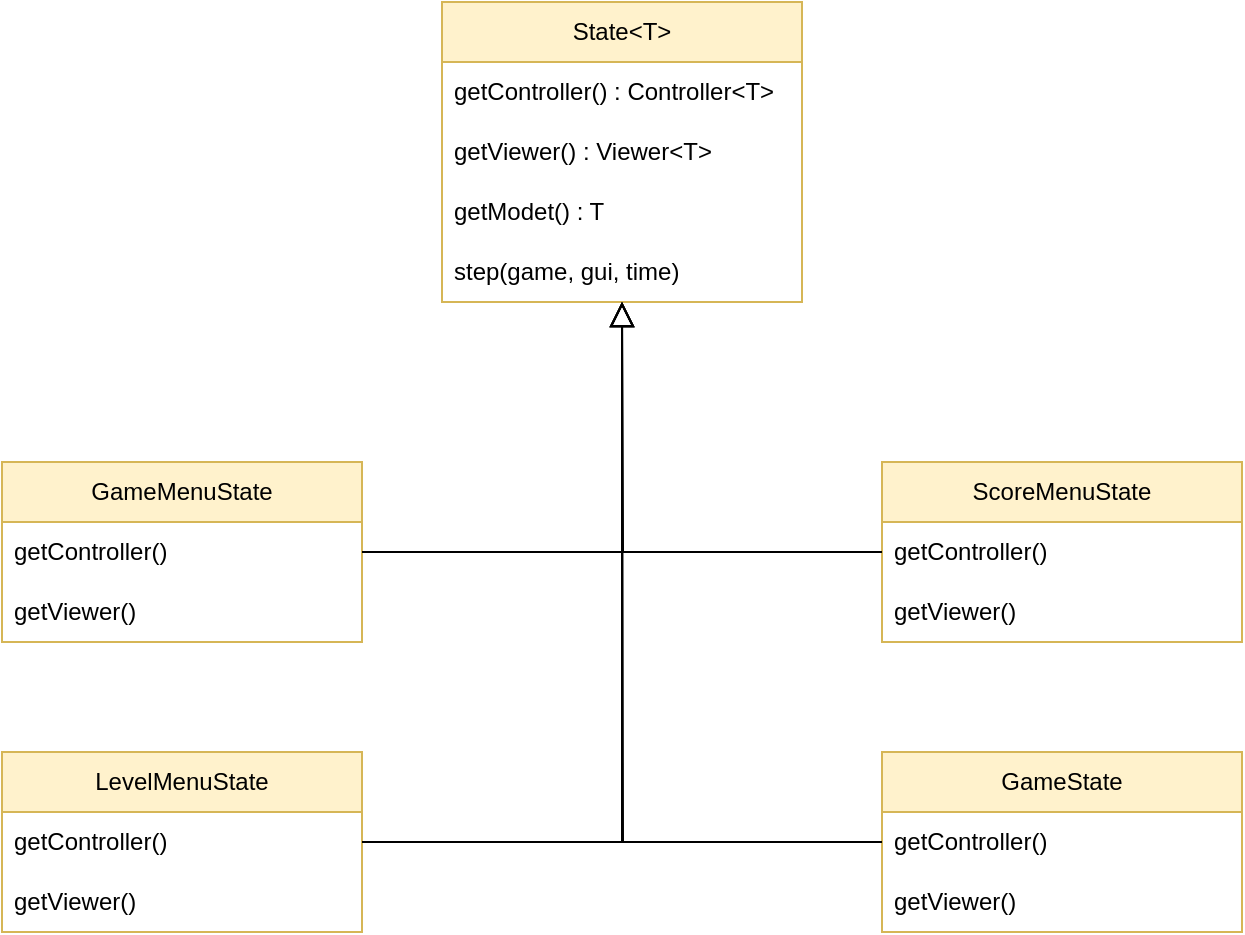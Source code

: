 <mxfile version="20.4.0" type="device"><diagram id="-zYuwC0TNJp2U3i1u14f" name="Página-1"><mxGraphModel dx="1883" dy="816" grid="1" gridSize="10" guides="1" tooltips="1" connect="1" arrows="1" fold="1" page="0" pageScale="1" pageWidth="827" pageHeight="1169" math="0" shadow="0"><root><mxCell id="0"/><mxCell id="1" parent="0"/><mxCell id="BUJ8fqBBxHz-G_STs-Jf-6" value="State&amp;lt;T&amp;gt;" style="swimlane;fontStyle=0;childLayout=stackLayout;horizontal=1;startSize=30;horizontalStack=0;resizeParent=1;resizeParentMax=0;resizeLast=0;collapsible=1;marginBottom=0;whiteSpace=wrap;html=1;fillColor=#fff2cc;strokeColor=#d6b656;" parent="1" vertex="1"><mxGeometry y="120" width="180" height="150" as="geometry"/></mxCell><mxCell id="BUJ8fqBBxHz-G_STs-Jf-7" value="getController() : Controller&amp;lt;T&amp;gt;" style="text;align=left;verticalAlign=middle;spacingLeft=4;spacingRight=4;overflow=hidden;points=[[0,0.5],[1,0.5]];portConstraint=eastwest;rotatable=0;whiteSpace=wrap;html=1;" parent="BUJ8fqBBxHz-G_STs-Jf-6" vertex="1"><mxGeometry y="30" width="180" height="30" as="geometry"/></mxCell><mxCell id="BUJ8fqBBxHz-G_STs-Jf-8" value="getViewer() : Viewer&amp;lt;T&amp;gt;" style="text;align=left;verticalAlign=middle;spacingLeft=4;spacingRight=4;overflow=hidden;points=[[0,0.5],[1,0.5]];portConstraint=eastwest;rotatable=0;whiteSpace=wrap;html=1;" parent="BUJ8fqBBxHz-G_STs-Jf-6" vertex="1"><mxGeometry y="60" width="180" height="30" as="geometry"/></mxCell><mxCell id="BUJ8fqBBxHz-G_STs-Jf-9" value="getModet() : T" style="text;strokeColor=none;fillColor=none;align=left;verticalAlign=middle;spacingLeft=4;spacingRight=4;overflow=hidden;points=[[0,0.5],[1,0.5]];portConstraint=eastwest;rotatable=0;whiteSpace=wrap;html=1;" parent="BUJ8fqBBxHz-G_STs-Jf-6" vertex="1"><mxGeometry y="90" width="180" height="30" as="geometry"/></mxCell><mxCell id="BUJ8fqBBxHz-G_STs-Jf-10" value="step(game, gui, time)" style="text;align=left;verticalAlign=middle;spacingLeft=4;spacingRight=4;overflow=hidden;points=[[0,0.5],[1,0.5]];portConstraint=eastwest;rotatable=0;whiteSpace=wrap;html=1;" parent="BUJ8fqBBxHz-G_STs-Jf-6" vertex="1"><mxGeometry y="120" width="180" height="30" as="geometry"/></mxCell><mxCell id="MJLG_In1ni8CGXXr_1zE-83" value="ScoreMenuState" style="swimlane;fontStyle=0;childLayout=stackLayout;horizontal=1;startSize=30;horizontalStack=0;resizeParent=1;resizeParentMax=0;resizeLast=0;collapsible=1;marginBottom=0;whiteSpace=wrap;html=1;fillColor=#fff2cc;strokeColor=#d6b656;" parent="1" vertex="1"><mxGeometry x="220" y="350" width="180" height="90" as="geometry"/></mxCell><mxCell id="MJLG_In1ni8CGXXr_1zE-84" value="getController()" style="text;align=left;verticalAlign=middle;spacingLeft=4;spacingRight=4;overflow=hidden;points=[[0,0.5],[1,0.5]];portConstraint=eastwest;rotatable=0;whiteSpace=wrap;html=1;" parent="MJLG_In1ni8CGXXr_1zE-83" vertex="1"><mxGeometry y="30" width="180" height="30" as="geometry"/></mxCell><mxCell id="MJLG_In1ni8CGXXr_1zE-85" value="getViewer()" style="text;align=left;verticalAlign=middle;spacingLeft=4;spacingRight=4;overflow=hidden;points=[[0,0.5],[1,0.5]];portConstraint=eastwest;rotatable=0;whiteSpace=wrap;html=1;" parent="MJLG_In1ni8CGXXr_1zE-83" vertex="1"><mxGeometry y="60" width="180" height="30" as="geometry"/></mxCell><mxCell id="MJLG_In1ni8CGXXr_1zE-88" value="LevelMenuState" style="swimlane;fontStyle=0;childLayout=stackLayout;horizontal=1;startSize=30;horizontalStack=0;resizeParent=1;resizeParentMax=0;resizeLast=0;collapsible=1;marginBottom=0;whiteSpace=wrap;html=1;fillColor=#fff2cc;strokeColor=#d6b656;" parent="1" vertex="1"><mxGeometry x="-220" y="495" width="180" height="90" as="geometry"/></mxCell><mxCell id="MJLG_In1ni8CGXXr_1zE-89" value="getController()" style="text;align=left;verticalAlign=middle;spacingLeft=4;spacingRight=4;overflow=hidden;points=[[0,0.5],[1,0.5]];portConstraint=eastwest;rotatable=0;whiteSpace=wrap;html=1;" parent="MJLG_In1ni8CGXXr_1zE-88" vertex="1"><mxGeometry y="30" width="180" height="30" as="geometry"/></mxCell><mxCell id="MJLG_In1ni8CGXXr_1zE-90" value="getViewer()" style="text;align=left;verticalAlign=middle;spacingLeft=4;spacingRight=4;overflow=hidden;points=[[0,0.5],[1,0.5]];portConstraint=eastwest;rotatable=0;whiteSpace=wrap;html=1;" parent="MJLG_In1ni8CGXXr_1zE-88" vertex="1"><mxGeometry y="60" width="180" height="30" as="geometry"/></mxCell><mxCell id="MJLG_In1ni8CGXXr_1zE-91" value="GameMenuState" style="swimlane;fontStyle=0;childLayout=stackLayout;horizontal=1;startSize=30;horizontalStack=0;resizeParent=1;resizeParentMax=0;resizeLast=0;collapsible=1;marginBottom=0;whiteSpace=wrap;html=1;fillColor=#fff2cc;strokeColor=#d6b656;" parent="1" vertex="1"><mxGeometry x="-220" y="350" width="180" height="90" as="geometry"/></mxCell><mxCell id="MJLG_In1ni8CGXXr_1zE-92" value="getController()" style="text;align=left;verticalAlign=middle;spacingLeft=4;spacingRight=4;overflow=hidden;points=[[0,0.5],[1,0.5]];portConstraint=eastwest;rotatable=0;whiteSpace=wrap;html=1;" parent="MJLG_In1ni8CGXXr_1zE-91" vertex="1"><mxGeometry y="30" width="180" height="30" as="geometry"/></mxCell><mxCell id="MJLG_In1ni8CGXXr_1zE-93" value="getViewer()" style="text;align=left;verticalAlign=middle;spacingLeft=4;spacingRight=4;overflow=hidden;points=[[0,0.5],[1,0.5]];portConstraint=eastwest;rotatable=0;whiteSpace=wrap;html=1;" parent="MJLG_In1ni8CGXXr_1zE-91" vertex="1"><mxGeometry y="60" width="180" height="30" as="geometry"/></mxCell><mxCell id="MJLG_In1ni8CGXXr_1zE-94" value="GameState" style="swimlane;fontStyle=0;childLayout=stackLayout;horizontal=1;startSize=30;horizontalStack=0;resizeParent=1;resizeParentMax=0;resizeLast=0;collapsible=1;marginBottom=0;whiteSpace=wrap;html=1;fillColor=#fff2cc;strokeColor=#d6b656;" parent="1" vertex="1"><mxGeometry x="220" y="495" width="180" height="90" as="geometry"/></mxCell><mxCell id="MJLG_In1ni8CGXXr_1zE-95" value="getController()" style="text;align=left;verticalAlign=middle;spacingLeft=4;spacingRight=4;overflow=hidden;points=[[0,0.5],[1,0.5]];portConstraint=eastwest;rotatable=0;whiteSpace=wrap;html=1;" parent="MJLG_In1ni8CGXXr_1zE-94" vertex="1"><mxGeometry y="30" width="180" height="30" as="geometry"/></mxCell><mxCell id="MJLG_In1ni8CGXXr_1zE-96" value="getViewer()" style="text;align=left;verticalAlign=middle;spacingLeft=4;spacingRight=4;overflow=hidden;points=[[0,0.5],[1,0.5]];portConstraint=eastwest;rotatable=0;whiteSpace=wrap;html=1;" parent="MJLG_In1ni8CGXXr_1zE-94" vertex="1"><mxGeometry y="60" width="180" height="30" as="geometry"/></mxCell><mxCell id="MJLG_In1ni8CGXXr_1zE-97" style="edgeStyle=orthogonalEdgeStyle;rounded=0;orthogonalLoop=1;jettySize=auto;html=1;strokeWidth=1;endArrow=block;endFill=0;endSize=10;" parent="1" source="MJLG_In1ni8CGXXr_1zE-92" target="BUJ8fqBBxHz-G_STs-Jf-10" edge="1"><mxGeometry relative="1" as="geometry"><Array as="points"><mxPoint x="90" y="395"/></Array></mxGeometry></mxCell><mxCell id="MJLG_In1ni8CGXXr_1zE-98" style="edgeStyle=orthogonalEdgeStyle;rounded=0;orthogonalLoop=1;jettySize=auto;html=1;strokeWidth=1;endArrow=block;endFill=0;endSize=10;" parent="1" source="MJLG_In1ni8CGXXr_1zE-84" edge="1"><mxGeometry relative="1" as="geometry"><mxPoint x="90" y="270" as="targetPoint"/></mxGeometry></mxCell><mxCell id="MJLG_In1ni8CGXXr_1zE-99" style="edgeStyle=orthogonalEdgeStyle;rounded=0;orthogonalLoop=1;jettySize=auto;html=1;entryX=0.5;entryY=1;entryDx=0;entryDy=0;entryPerimeter=0;strokeWidth=1;endArrow=block;endFill=0;endSize=10;" parent="1" source="MJLG_In1ni8CGXXr_1zE-89" target="BUJ8fqBBxHz-G_STs-Jf-10" edge="1"><mxGeometry relative="1" as="geometry"/></mxCell><mxCell id="MJLG_In1ni8CGXXr_1zE-100" style="edgeStyle=orthogonalEdgeStyle;rounded=0;orthogonalLoop=1;jettySize=auto;html=1;strokeWidth=1;endArrow=block;endFill=0;endSize=10;" parent="1" source="MJLG_In1ni8CGXXr_1zE-95" edge="1"><mxGeometry relative="1" as="geometry"><mxPoint x="90" y="270" as="targetPoint"/></mxGeometry></mxCell></root></mxGraphModel></diagram></mxfile>